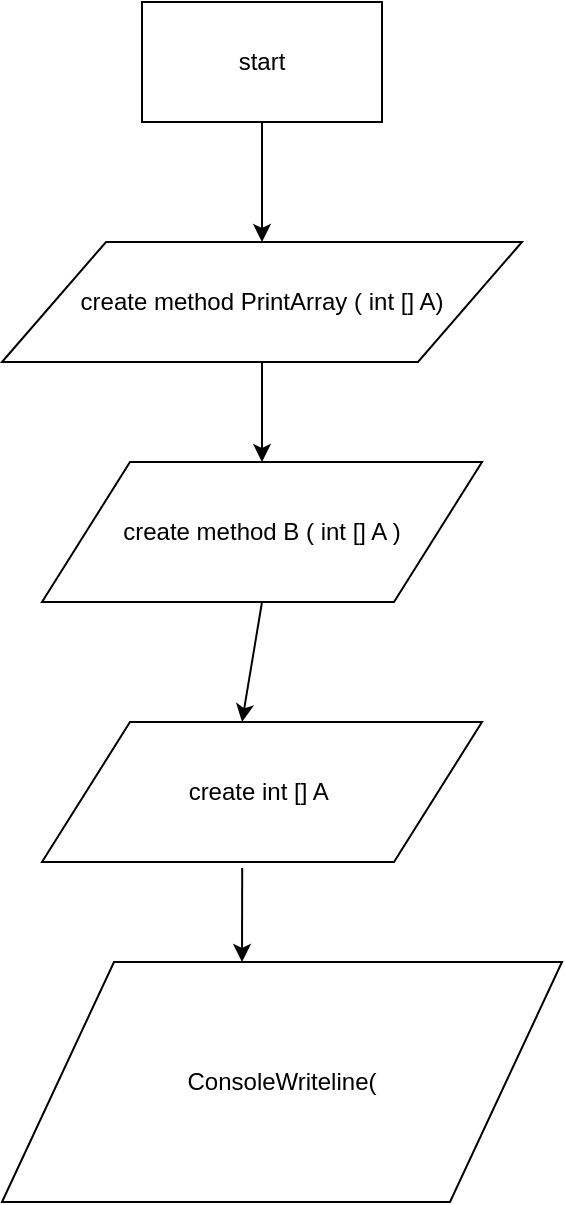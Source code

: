 <mxfile version="12.2.4"><diagram id="a0a3R-wbCPblTD4ve-lu"><mxGraphModel dx="1100" dy="683" grid="1" gridSize="10" guides="1" tooltips="1" connect="1" arrows="1" fold="1" page="1" pageScale="1" pageWidth="827" pageHeight="1169" math="0" shadow="0"><root><mxCell id="0"/><mxCell id="1" parent="0"/><mxCell id="2" value="start" style="rounded=0;whiteSpace=wrap;html=1;" vertex="1" parent="1"><mxGeometry x="250" y="50" width="120" height="60" as="geometry"/></mxCell><mxCell id="3" value="" style="endArrow=classic;html=1;exitX=0.5;exitY=1;exitDx=0;exitDy=0;" edge="1" parent="1" source="2"><mxGeometry width="50" height="50" relative="1" as="geometry"><mxPoint x="250" y="180" as="sourcePoint"/><mxPoint x="310" y="170" as="targetPoint"/></mxGeometry></mxCell><mxCell id="4" value="&lt;span style=&quot;white-space: normal&quot;&gt;create method PrintArray ( int [] A)&lt;/span&gt;" style="shape=parallelogram;perimeter=parallelogramPerimeter;whiteSpace=wrap;html=1;" vertex="1" parent="1"><mxGeometry x="180" y="170" width="260" height="60" as="geometry"/></mxCell><mxCell id="5" value="" style="endArrow=classic;html=1;exitX=0.5;exitY=1;exitDx=0;exitDy=0;" edge="1" parent="1" source="4"><mxGeometry width="50" height="50" relative="1" as="geometry"><mxPoint x="260" y="360" as="sourcePoint"/><mxPoint x="310" y="280" as="targetPoint"/></mxGeometry></mxCell><mxCell id="6" value="&lt;span style=&quot;white-space: normal&quot;&gt;create method B ( int [] A )&lt;/span&gt;" style="shape=parallelogram;perimeter=parallelogramPerimeter;whiteSpace=wrap;html=1;" vertex="1" parent="1"><mxGeometry x="200" y="280" width="220" height="70" as="geometry"/></mxCell><mxCell id="7" value="" style="endArrow=classic;html=1;exitX=0.5;exitY=1;exitDx=0;exitDy=0;" edge="1" parent="1" source="6"><mxGeometry width="50" height="50" relative="1" as="geometry"><mxPoint x="280" y="450" as="sourcePoint"/><mxPoint x="300" y="410" as="targetPoint"/></mxGeometry></mxCell><mxCell id="8" value="create int [] A&amp;nbsp;" style="shape=parallelogram;perimeter=parallelogramPerimeter;whiteSpace=wrap;html=1;" vertex="1" parent="1"><mxGeometry x="200" y="410" width="220" height="70" as="geometry"/></mxCell><mxCell id="9" value="" style="endArrow=classic;html=1;exitX=0.455;exitY=1.043;exitDx=0;exitDy=0;exitPerimeter=0;" edge="1" parent="1" source="8"><mxGeometry width="50" height="50" relative="1" as="geometry"><mxPoint x="290" y="560" as="sourcePoint"/><mxPoint x="300" y="530" as="targetPoint"/></mxGeometry></mxCell><mxCell id="10" value="ConsoleWriteline(" style="shape=parallelogram;perimeter=parallelogramPerimeter;whiteSpace=wrap;html=1;" vertex="1" parent="1"><mxGeometry x="180" y="530" width="280" height="120" as="geometry"/></mxCell></root></mxGraphModel></diagram></mxfile>